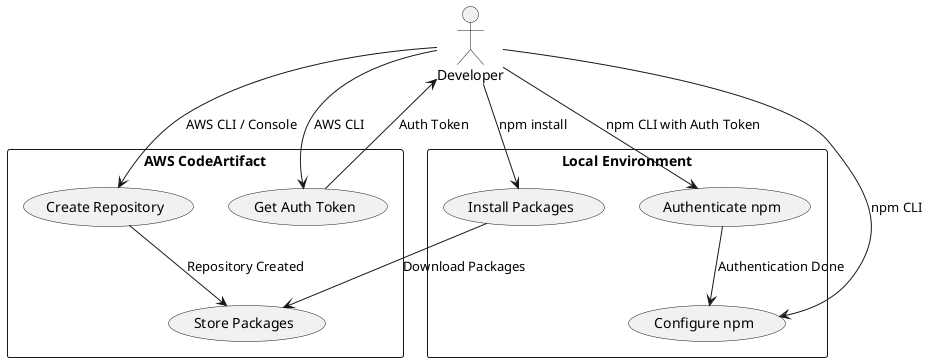 @startuml
actor Developer

rectangle "AWS CodeArtifact" {
    usecase "Create Repository" as A
    usecase "Get Auth Token" as B
    usecase "Store Packages" as C
}

rectangle "Local Environment" {
    usecase "Configure npm" as D
    usecase "Authenticate npm" as E
    usecase "Install Packages" as F
}

Developer --> A : "AWS CLI / Console"
A --> C : "Repository Created"
Developer --> B : "AWS CLI"
B --> Developer : "Auth Token"
Developer --> D : "npm CLI"
Developer --> E : "npm CLI with Auth Token"
E --> D : "Authentication Done"
Developer --> F : "npm install"
F --> C : "Download Packages"

@enduml
